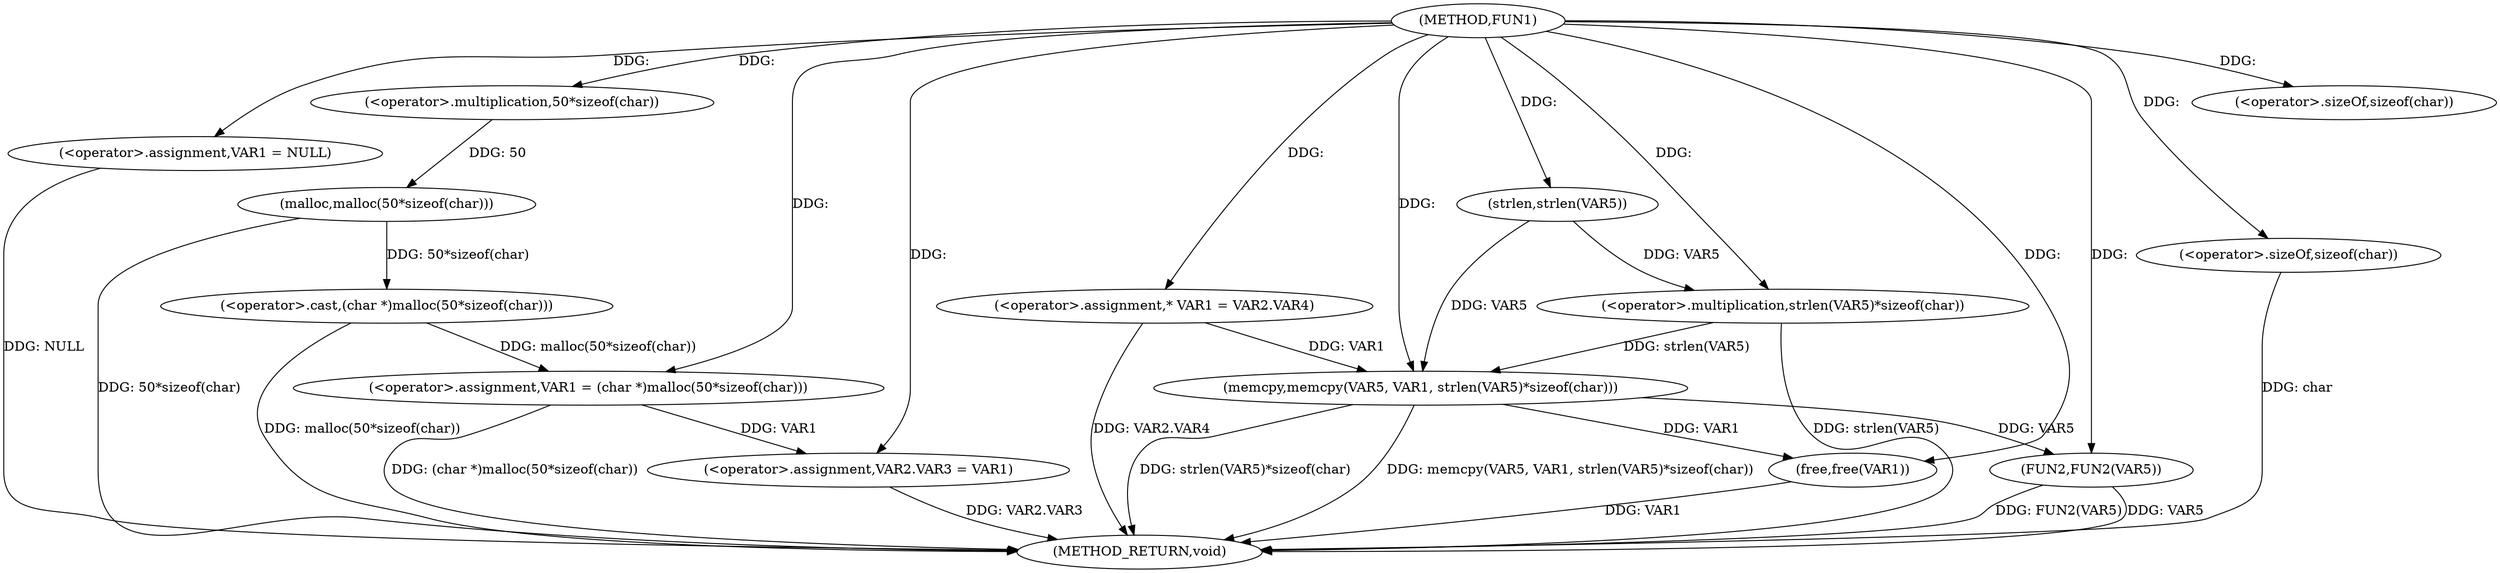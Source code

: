 digraph FUN1 {  
"1000100" [label = "(METHOD,FUN1)" ]
"1000142" [label = "(METHOD_RETURN,void)" ]
"1000104" [label = "(<operator>.assignment,VAR1 = NULL)" ]
"1000107" [label = "(<operator>.assignment,VAR1 = (char *)malloc(50*sizeof(char)))" ]
"1000109" [label = "(<operator>.cast,(char *)malloc(50*sizeof(char)))" ]
"1000111" [label = "(malloc,malloc(50*sizeof(char)))" ]
"1000112" [label = "(<operator>.multiplication,50*sizeof(char))" ]
"1000114" [label = "(<operator>.sizeOf,sizeof(char))" ]
"1000116" [label = "(<operator>.assignment,VAR2.VAR3 = VAR1)" ]
"1000123" [label = "(<operator>.assignment,* VAR1 = VAR2.VAR4)" ]
"1000130" [label = "(memcpy,memcpy(VAR5, VAR1, strlen(VAR5)*sizeof(char)))" ]
"1000133" [label = "(<operator>.multiplication,strlen(VAR5)*sizeof(char))" ]
"1000134" [label = "(strlen,strlen(VAR5))" ]
"1000136" [label = "(<operator>.sizeOf,sizeof(char))" ]
"1000138" [label = "(FUN2,FUN2(VAR5))" ]
"1000140" [label = "(free,free(VAR1))" ]
  "1000116" -> "1000142"  [ label = "DDG: VAR2.VAR3"] 
  "1000130" -> "1000142"  [ label = "DDG: memcpy(VAR5, VAR1, strlen(VAR5)*sizeof(char))"] 
  "1000123" -> "1000142"  [ label = "DDG: VAR2.VAR4"] 
  "1000133" -> "1000142"  [ label = "DDG: strlen(VAR5)"] 
  "1000138" -> "1000142"  [ label = "DDG: FUN2(VAR5)"] 
  "1000140" -> "1000142"  [ label = "DDG: VAR1"] 
  "1000138" -> "1000142"  [ label = "DDG: VAR5"] 
  "1000130" -> "1000142"  [ label = "DDG: strlen(VAR5)*sizeof(char)"] 
  "1000111" -> "1000142"  [ label = "DDG: 50*sizeof(char)"] 
  "1000109" -> "1000142"  [ label = "DDG: malloc(50*sizeof(char))"] 
  "1000136" -> "1000142"  [ label = "DDG: char"] 
  "1000104" -> "1000142"  [ label = "DDG: NULL"] 
  "1000107" -> "1000142"  [ label = "DDG: (char *)malloc(50*sizeof(char))"] 
  "1000100" -> "1000104"  [ label = "DDG: "] 
  "1000109" -> "1000107"  [ label = "DDG: malloc(50*sizeof(char))"] 
  "1000100" -> "1000107"  [ label = "DDG: "] 
  "1000111" -> "1000109"  [ label = "DDG: 50*sizeof(char)"] 
  "1000112" -> "1000111"  [ label = "DDG: 50"] 
  "1000100" -> "1000112"  [ label = "DDG: "] 
  "1000100" -> "1000114"  [ label = "DDG: "] 
  "1000107" -> "1000116"  [ label = "DDG: VAR1"] 
  "1000100" -> "1000116"  [ label = "DDG: "] 
  "1000100" -> "1000123"  [ label = "DDG: "] 
  "1000134" -> "1000130"  [ label = "DDG: VAR5"] 
  "1000100" -> "1000130"  [ label = "DDG: "] 
  "1000123" -> "1000130"  [ label = "DDG: VAR1"] 
  "1000133" -> "1000130"  [ label = "DDG: strlen(VAR5)"] 
  "1000134" -> "1000133"  [ label = "DDG: VAR5"] 
  "1000100" -> "1000134"  [ label = "DDG: "] 
  "1000100" -> "1000133"  [ label = "DDG: "] 
  "1000100" -> "1000136"  [ label = "DDG: "] 
  "1000130" -> "1000138"  [ label = "DDG: VAR5"] 
  "1000100" -> "1000138"  [ label = "DDG: "] 
  "1000130" -> "1000140"  [ label = "DDG: VAR1"] 
  "1000100" -> "1000140"  [ label = "DDG: "] 
}
